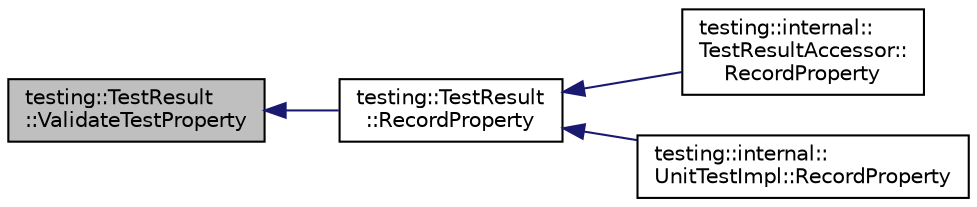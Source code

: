 digraph "testing::TestResult::ValidateTestProperty"
{
  edge [fontname="Helvetica",fontsize="10",labelfontname="Helvetica",labelfontsize="10"];
  node [fontname="Helvetica",fontsize="10",shape=record];
  rankdir="LR";
  Node123 [label="testing::TestResult\l::ValidateTestProperty",height=0.2,width=0.4,color="black", fillcolor="grey75", style="filled", fontcolor="black"];
  Node123 -> Node124 [dir="back",color="midnightblue",fontsize="10",style="solid",fontname="Helvetica"];
  Node124 [label="testing::TestResult\l::RecordProperty",height=0.2,width=0.4,color="black", fillcolor="white", style="filled",URL="$d1/d69/classtesting_1_1_test_result.html#ac253b0fd7ea70f457e9517e415eac32d"];
  Node124 -> Node125 [dir="back",color="midnightblue",fontsize="10",style="solid",fontname="Helvetica"];
  Node125 [label="testing::internal::\lTestResultAccessor::\lRecordProperty",height=0.2,width=0.4,color="black", fillcolor="white", style="filled",URL="$d3/d42/classtesting_1_1internal_1_1_test_result_accessor.html#abcc4b32d1b201eeef92f0ec0ae161cf9"];
  Node124 -> Node126 [dir="back",color="midnightblue",fontsize="10",style="solid",fontname="Helvetica"];
  Node126 [label="testing::internal::\lUnitTestImpl::RecordProperty",height=0.2,width=0.4,color="black", fillcolor="white", style="filled",URL="$d7/dda/classtesting_1_1internal_1_1_unit_test_impl.html#a15e4af4df167d2504decbc8fcc108a6f"];
}
